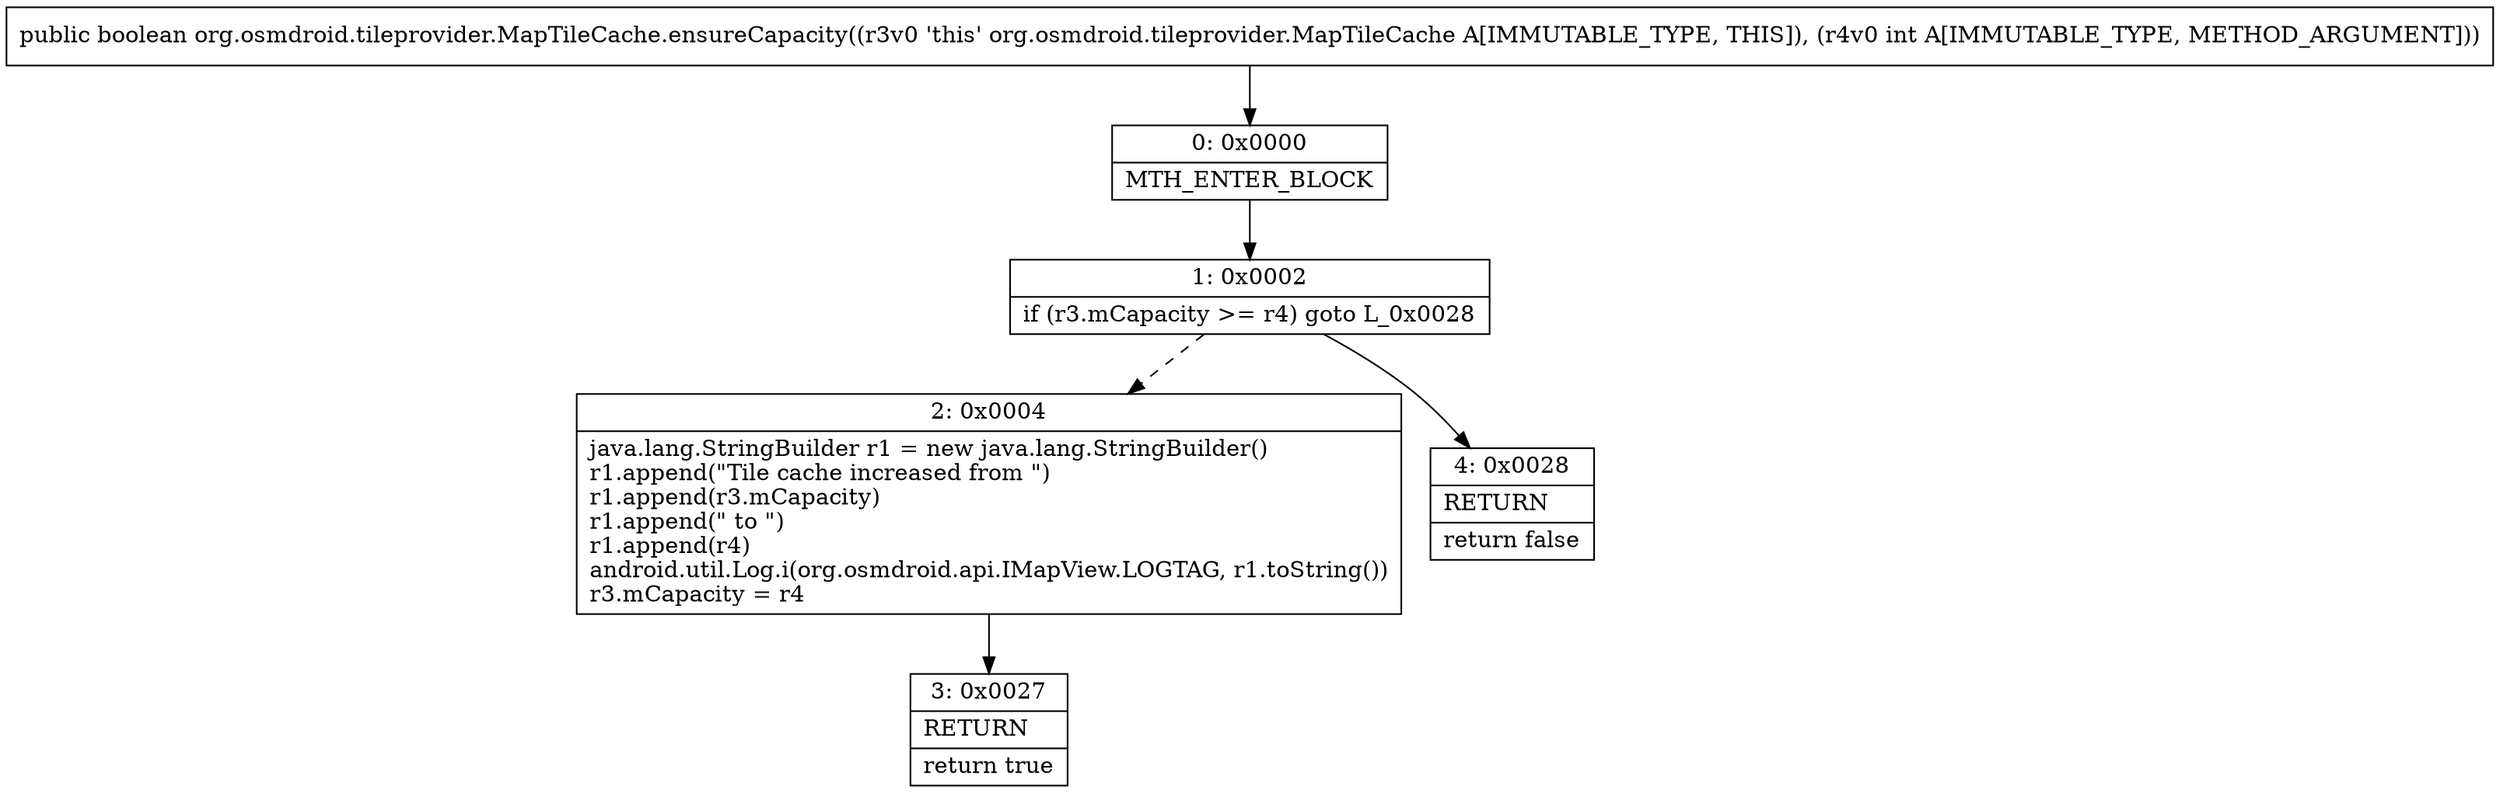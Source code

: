 digraph "CFG fororg.osmdroid.tileprovider.MapTileCache.ensureCapacity(I)Z" {
Node_0 [shape=record,label="{0\:\ 0x0000|MTH_ENTER_BLOCK\l}"];
Node_1 [shape=record,label="{1\:\ 0x0002|if (r3.mCapacity \>= r4) goto L_0x0028\l}"];
Node_2 [shape=record,label="{2\:\ 0x0004|java.lang.StringBuilder r1 = new java.lang.StringBuilder()\lr1.append(\"Tile cache increased from \")\lr1.append(r3.mCapacity)\lr1.append(\" to \")\lr1.append(r4)\landroid.util.Log.i(org.osmdroid.api.IMapView.LOGTAG, r1.toString())\lr3.mCapacity = r4\l}"];
Node_3 [shape=record,label="{3\:\ 0x0027|RETURN\l|return true\l}"];
Node_4 [shape=record,label="{4\:\ 0x0028|RETURN\l|return false\l}"];
MethodNode[shape=record,label="{public boolean org.osmdroid.tileprovider.MapTileCache.ensureCapacity((r3v0 'this' org.osmdroid.tileprovider.MapTileCache A[IMMUTABLE_TYPE, THIS]), (r4v0 int A[IMMUTABLE_TYPE, METHOD_ARGUMENT])) }"];
MethodNode -> Node_0;
Node_0 -> Node_1;
Node_1 -> Node_2[style=dashed];
Node_1 -> Node_4;
Node_2 -> Node_3;
}

